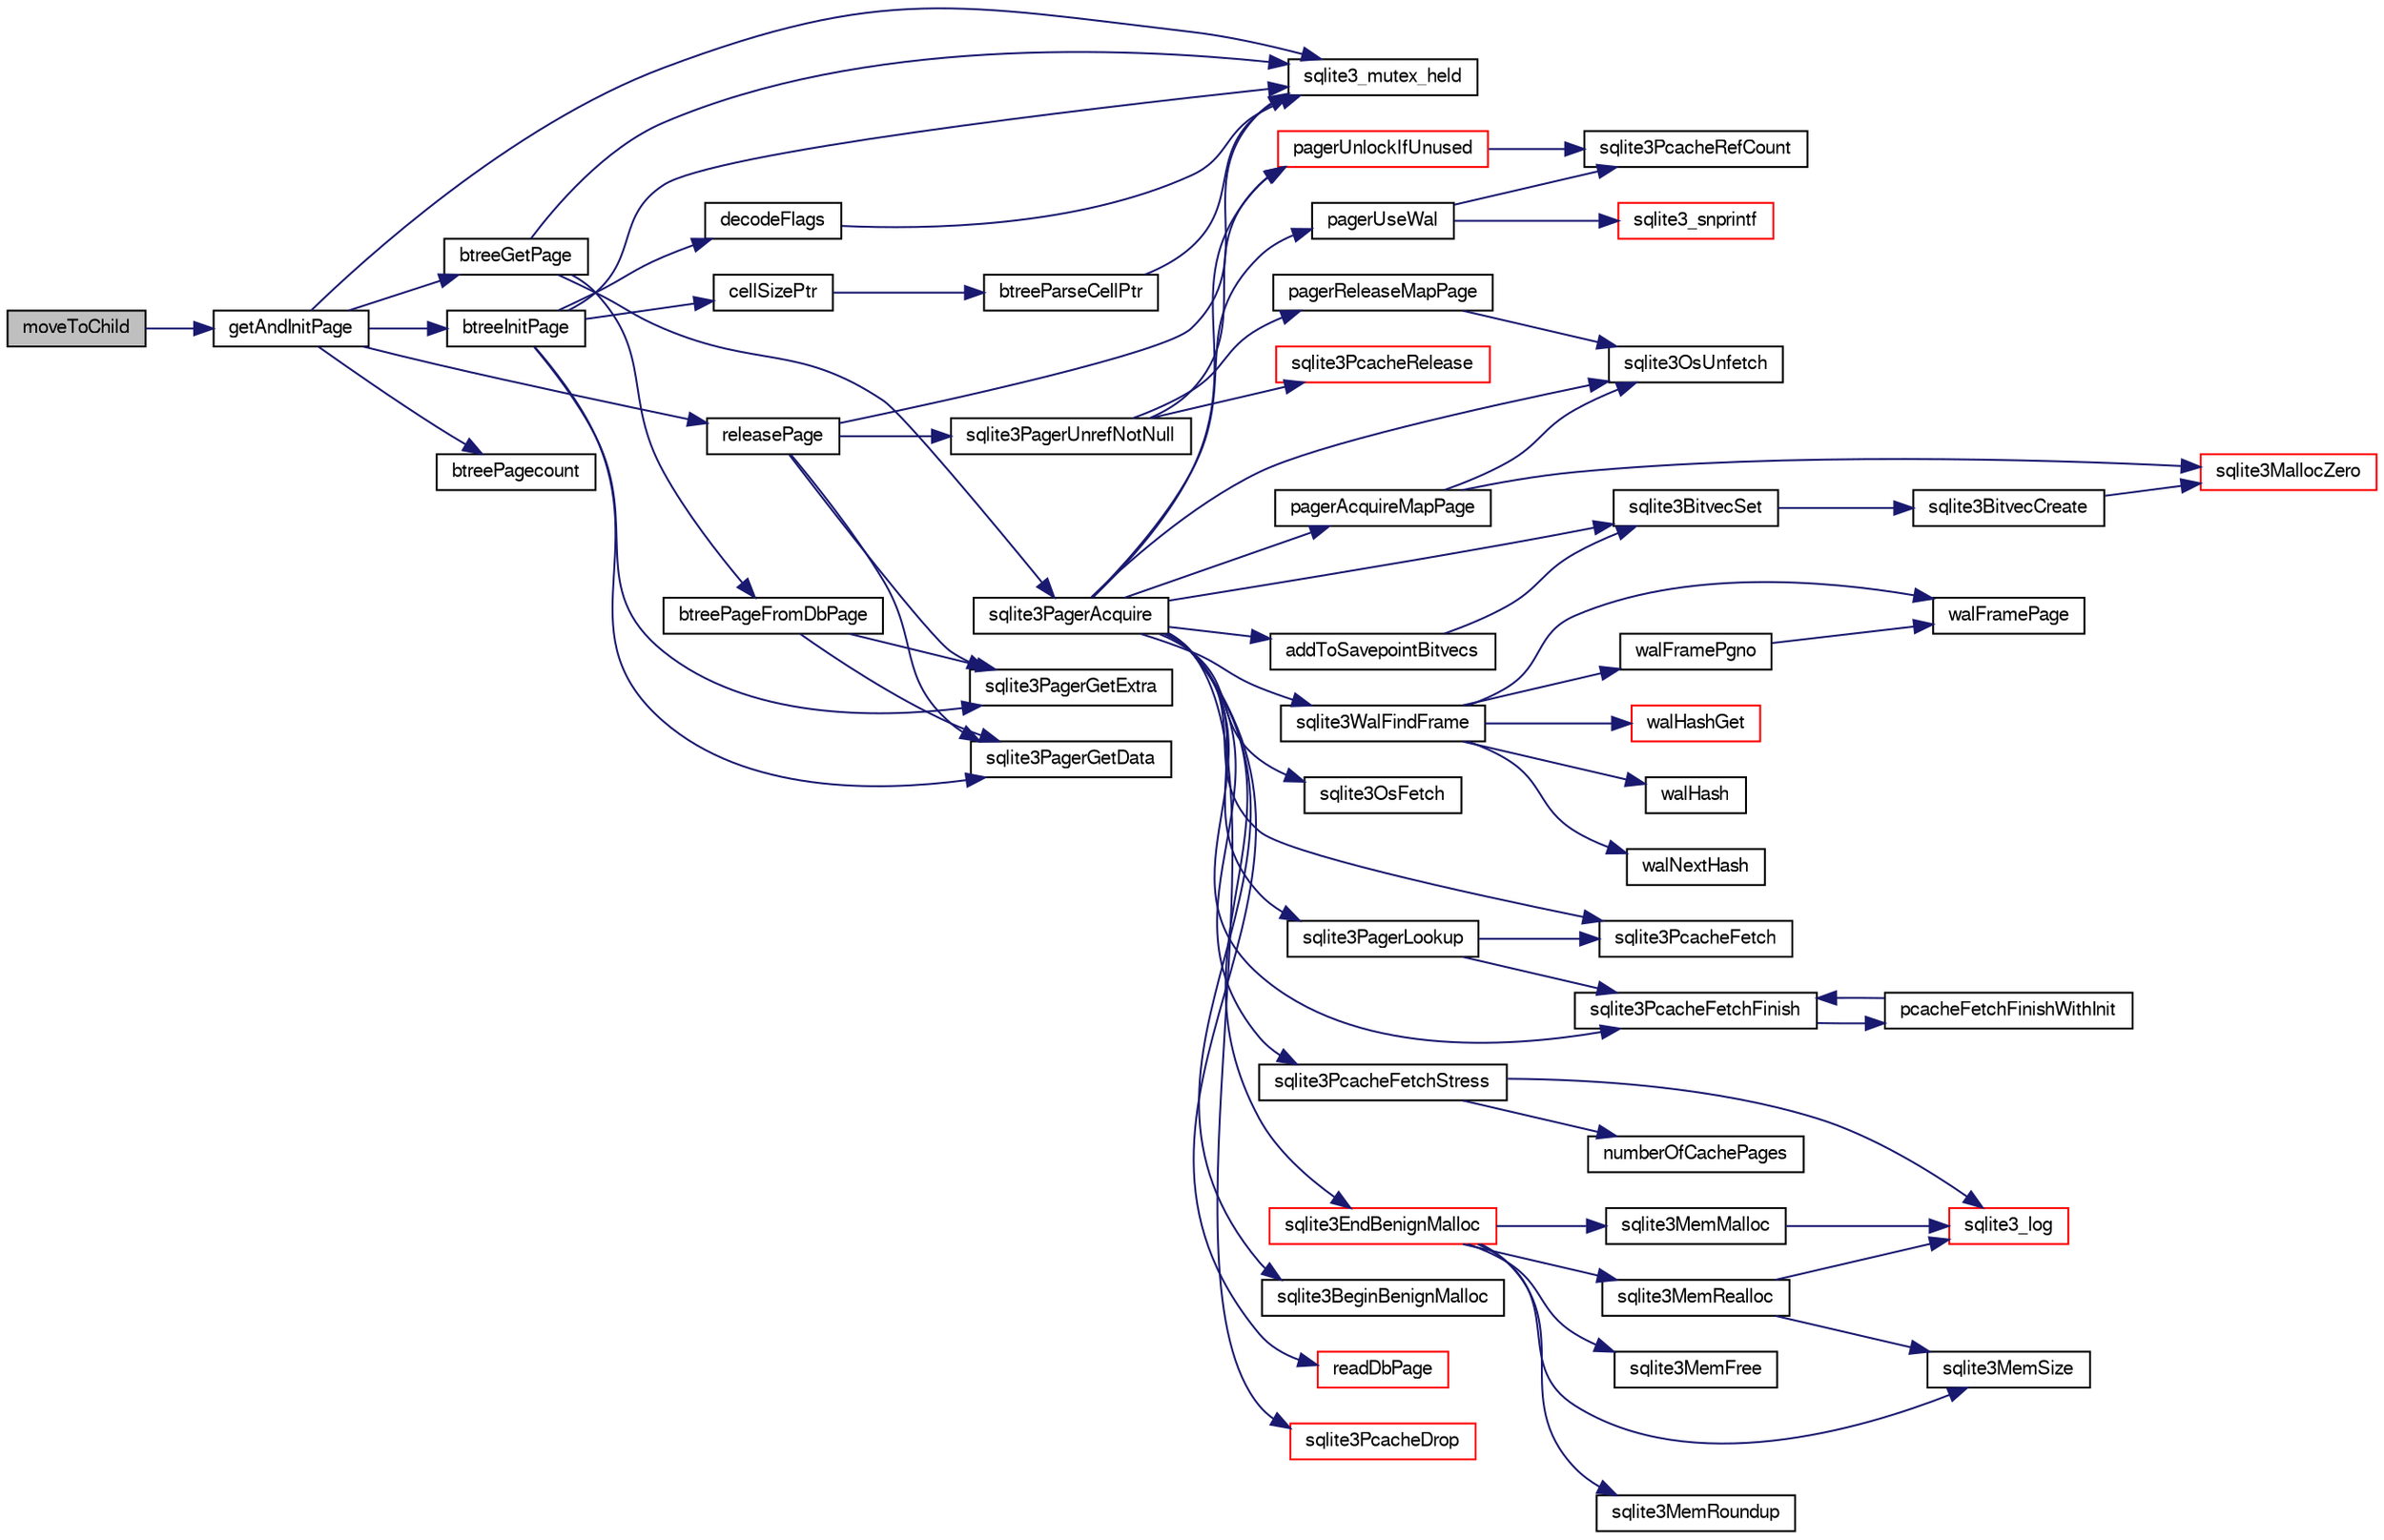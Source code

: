 digraph "moveToChild"
{
  edge [fontname="FreeSans",fontsize="10",labelfontname="FreeSans",labelfontsize="10"];
  node [fontname="FreeSans",fontsize="10",shape=record];
  rankdir="LR";
  Node169244 [label="moveToChild",height=0.2,width=0.4,color="black", fillcolor="grey75", style="filled", fontcolor="black"];
  Node169244 -> Node169245 [color="midnightblue",fontsize="10",style="solid",fontname="FreeSans"];
  Node169245 [label="getAndInitPage",height=0.2,width=0.4,color="black", fillcolor="white", style="filled",URL="$sqlite3_8c.html#ae85122d12808231a8d58459440a405ab"];
  Node169245 -> Node169246 [color="midnightblue",fontsize="10",style="solid",fontname="FreeSans"];
  Node169246 [label="sqlite3_mutex_held",height=0.2,width=0.4,color="black", fillcolor="white", style="filled",URL="$sqlite3_8c.html#acf77da68932b6bc163c5e68547ecc3e7"];
  Node169245 -> Node169247 [color="midnightblue",fontsize="10",style="solid",fontname="FreeSans"];
  Node169247 [label="btreePagecount",height=0.2,width=0.4,color="black", fillcolor="white", style="filled",URL="$sqlite3_8c.html#a9cc4ac11752c088db89d551ec1495a15"];
  Node169245 -> Node169248 [color="midnightblue",fontsize="10",style="solid",fontname="FreeSans"];
  Node169248 [label="btreeGetPage",height=0.2,width=0.4,color="black", fillcolor="white", style="filled",URL="$sqlite3_8c.html#ac59679e30ceb0190614fbd19a7feb6de"];
  Node169248 -> Node169246 [color="midnightblue",fontsize="10",style="solid",fontname="FreeSans"];
  Node169248 -> Node169249 [color="midnightblue",fontsize="10",style="solid",fontname="FreeSans"];
  Node169249 [label="sqlite3PagerAcquire",height=0.2,width=0.4,color="black", fillcolor="white", style="filled",URL="$sqlite3_8c.html#a22a53daafd2bd778cda390312651f994"];
  Node169249 -> Node169250 [color="midnightblue",fontsize="10",style="solid",fontname="FreeSans"];
  Node169250 [label="pagerUseWal",height=0.2,width=0.4,color="black", fillcolor="white", style="filled",URL="$sqlite3_8c.html#a31def80bfe1de9284d635ba190a5eb68"];
  Node169250 -> Node169251 [color="midnightblue",fontsize="10",style="solid",fontname="FreeSans"];
  Node169251 [label="sqlite3PcacheRefCount",height=0.2,width=0.4,color="black", fillcolor="white", style="filled",URL="$sqlite3_8c.html#adee2536d23ec9628e0883ccab03b3429"];
  Node169250 -> Node169252 [color="midnightblue",fontsize="10",style="solid",fontname="FreeSans"];
  Node169252 [label="sqlite3_snprintf",height=0.2,width=0.4,color="red", fillcolor="white", style="filled",URL="$sqlite3_8c.html#aa2695a752e971577f5784122f2013c40"];
  Node169249 -> Node169533 [color="midnightblue",fontsize="10",style="solid",fontname="FreeSans"];
  Node169533 [label="sqlite3WalFindFrame",height=0.2,width=0.4,color="black", fillcolor="white", style="filled",URL="$sqlite3_8c.html#a70d73def3adcc264f500a63178742708"];
  Node169533 -> Node169534 [color="midnightblue",fontsize="10",style="solid",fontname="FreeSans"];
  Node169534 [label="walFramePage",height=0.2,width=0.4,color="black", fillcolor="white", style="filled",URL="$sqlite3_8c.html#a067e7452317d6a1c19674376ae969f1f"];
  Node169533 -> Node169535 [color="midnightblue",fontsize="10",style="solid",fontname="FreeSans"];
  Node169535 [label="walHashGet",height=0.2,width=0.4,color="red", fillcolor="white", style="filled",URL="$sqlite3_8c.html#ae19bbc16575c591b6e0aee0aed2cfaf3"];
  Node169533 -> Node169540 [color="midnightblue",fontsize="10",style="solid",fontname="FreeSans"];
  Node169540 [label="walHash",height=0.2,width=0.4,color="black", fillcolor="white", style="filled",URL="$sqlite3_8c.html#a1d1aa852a3a505567009b451c23af38c"];
  Node169533 -> Node169541 [color="midnightblue",fontsize="10",style="solid",fontname="FreeSans"];
  Node169541 [label="walNextHash",height=0.2,width=0.4,color="black", fillcolor="white", style="filled",URL="$sqlite3_8c.html#a62e11e0d73d30dc749eb23c6d28904c1"];
  Node169533 -> Node169542 [color="midnightblue",fontsize="10",style="solid",fontname="FreeSans"];
  Node169542 [label="walFramePgno",height=0.2,width=0.4,color="black", fillcolor="white", style="filled",URL="$sqlite3_8c.html#a3fd5c9b2449525622e72f95ac5cbf218"];
  Node169542 -> Node169534 [color="midnightblue",fontsize="10",style="solid",fontname="FreeSans"];
  Node169249 -> Node169538 [color="midnightblue",fontsize="10",style="solid",fontname="FreeSans"];
  Node169538 [label="sqlite3OsFetch",height=0.2,width=0.4,color="black", fillcolor="white", style="filled",URL="$sqlite3_8c.html#ab5b9137b375d5d8a8c216a644056cba7"];
  Node169249 -> Node169543 [color="midnightblue",fontsize="10",style="solid",fontname="FreeSans"];
  Node169543 [label="sqlite3PagerLookup",height=0.2,width=0.4,color="black", fillcolor="white", style="filled",URL="$sqlite3_8c.html#a1252ec03814f64eed236cfb21094cafd"];
  Node169543 -> Node169544 [color="midnightblue",fontsize="10",style="solid",fontname="FreeSans"];
  Node169544 [label="sqlite3PcacheFetch",height=0.2,width=0.4,color="black", fillcolor="white", style="filled",URL="$sqlite3_8c.html#a51a10151c5ec2c1c9e6fd615e95a3450"];
  Node169543 -> Node169545 [color="midnightblue",fontsize="10",style="solid",fontname="FreeSans"];
  Node169545 [label="sqlite3PcacheFetchFinish",height=0.2,width=0.4,color="black", fillcolor="white", style="filled",URL="$sqlite3_8c.html#a21f330cb082d63a111f64257e823a4b1"];
  Node169545 -> Node169546 [color="midnightblue",fontsize="10",style="solid",fontname="FreeSans"];
  Node169546 [label="pcacheFetchFinishWithInit",height=0.2,width=0.4,color="black", fillcolor="white", style="filled",URL="$sqlite3_8c.html#aa202d18b38a90f758ff6ccfc956920eb"];
  Node169546 -> Node169545 [color="midnightblue",fontsize="10",style="solid",fontname="FreeSans"];
  Node169249 -> Node169547 [color="midnightblue",fontsize="10",style="solid",fontname="FreeSans"];
  Node169547 [label="pagerAcquireMapPage",height=0.2,width=0.4,color="black", fillcolor="white", style="filled",URL="$sqlite3_8c.html#affc12640bbd7572ae41f1943f3b8bb3b"];
  Node169547 -> Node169285 [color="midnightblue",fontsize="10",style="solid",fontname="FreeSans"];
  Node169285 [label="sqlite3MallocZero",height=0.2,width=0.4,color="red", fillcolor="white", style="filled",URL="$sqlite3_8c.html#ab3e07a30b9b5471f9f5e8f9cb7229934"];
  Node169547 -> Node169539 [color="midnightblue",fontsize="10",style="solid",fontname="FreeSans"];
  Node169539 [label="sqlite3OsUnfetch",height=0.2,width=0.4,color="black", fillcolor="white", style="filled",URL="$sqlite3_8c.html#abc0da72cb8b8989cf8708b572fe5fef4"];
  Node169249 -> Node169539 [color="midnightblue",fontsize="10",style="solid",fontname="FreeSans"];
  Node169249 -> Node169544 [color="midnightblue",fontsize="10",style="solid",fontname="FreeSans"];
  Node169249 -> Node169548 [color="midnightblue",fontsize="10",style="solid",fontname="FreeSans"];
  Node169548 [label="sqlite3PcacheFetchStress",height=0.2,width=0.4,color="black", fillcolor="white", style="filled",URL="$sqlite3_8c.html#a83644ab4d77e1649ae5336b659edb351"];
  Node169548 -> Node169302 [color="midnightblue",fontsize="10",style="solid",fontname="FreeSans"];
  Node169302 [label="sqlite3_log",height=0.2,width=0.4,color="red", fillcolor="white", style="filled",URL="$sqlite3_8c.html#a298c9699bf9c143662c6b1fec4b2dc3b"];
  Node169548 -> Node169549 [color="midnightblue",fontsize="10",style="solid",fontname="FreeSans"];
  Node169549 [label="numberOfCachePages",height=0.2,width=0.4,color="black", fillcolor="white", style="filled",URL="$sqlite3_8c.html#a0b88ce0be99c4ea2b2098317162fb590"];
  Node169249 -> Node169545 [color="midnightblue",fontsize="10",style="solid",fontname="FreeSans"];
  Node169249 -> Node169326 [color="midnightblue",fontsize="10",style="solid",fontname="FreeSans"];
  Node169326 [label="sqlite3BeginBenignMalloc",height=0.2,width=0.4,color="black", fillcolor="white", style="filled",URL="$sqlite3_8c.html#a3344c0e2b1b6df701a1cb326602fac14"];
  Node169249 -> Node169550 [color="midnightblue",fontsize="10",style="solid",fontname="FreeSans"];
  Node169550 [label="sqlite3BitvecSet",height=0.2,width=0.4,color="black", fillcolor="white", style="filled",URL="$sqlite3_8c.html#a1f3c6d64d5d889e451d6725b1eb458be"];
  Node169550 -> Node169551 [color="midnightblue",fontsize="10",style="solid",fontname="FreeSans"];
  Node169551 [label="sqlite3BitvecCreate",height=0.2,width=0.4,color="black", fillcolor="white", style="filled",URL="$sqlite3_8c.html#a0a60c2422cf28790767f5bc7598514ee"];
  Node169551 -> Node169285 [color="midnightblue",fontsize="10",style="solid",fontname="FreeSans"];
  Node169249 -> Node169552 [color="midnightblue",fontsize="10",style="solid",fontname="FreeSans"];
  Node169552 [label="addToSavepointBitvecs",height=0.2,width=0.4,color="black", fillcolor="white", style="filled",URL="$sqlite3_8c.html#aa2e9bb02bb6975d83ec875f0792792f0"];
  Node169552 -> Node169550 [color="midnightblue",fontsize="10",style="solid",fontname="FreeSans"];
  Node169249 -> Node169327 [color="midnightblue",fontsize="10",style="solid",fontname="FreeSans"];
  Node169327 [label="sqlite3EndBenignMalloc",height=0.2,width=0.4,color="red", fillcolor="white", style="filled",URL="$sqlite3_8c.html#a4582127cc64d483dc66c7acf9d8d8fbb"];
  Node169327 -> Node169301 [color="midnightblue",fontsize="10",style="solid",fontname="FreeSans"];
  Node169301 [label="sqlite3MemMalloc",height=0.2,width=0.4,color="black", fillcolor="white", style="filled",URL="$sqlite3_8c.html#a53157f1a669f949332f44ca9f15c0a43"];
  Node169301 -> Node169302 [color="midnightblue",fontsize="10",style="solid",fontname="FreeSans"];
  Node169327 -> Node169306 [color="midnightblue",fontsize="10",style="solid",fontname="FreeSans"];
  Node169306 [label="sqlite3MemFree",height=0.2,width=0.4,color="black", fillcolor="white", style="filled",URL="$sqlite3_8c.html#a4198492989c7a427e3d704c06058850a"];
  Node169327 -> Node169307 [color="midnightblue",fontsize="10",style="solid",fontname="FreeSans"];
  Node169307 [label="sqlite3MemRealloc",height=0.2,width=0.4,color="black", fillcolor="white", style="filled",URL="$sqlite3_8c.html#addd043cc5742c3b0cf536763cd4e6948"];
  Node169307 -> Node169302 [color="midnightblue",fontsize="10",style="solid",fontname="FreeSans"];
  Node169307 -> Node169308 [color="midnightblue",fontsize="10",style="solid",fontname="FreeSans"];
  Node169308 [label="sqlite3MemSize",height=0.2,width=0.4,color="black", fillcolor="white", style="filled",URL="$sqlite3_8c.html#a564962938d56643e999de431c190f937"];
  Node169327 -> Node169308 [color="midnightblue",fontsize="10",style="solid",fontname="FreeSans"];
  Node169327 -> Node169309 [color="midnightblue",fontsize="10",style="solid",fontname="FreeSans"];
  Node169309 [label="sqlite3MemRoundup",height=0.2,width=0.4,color="black", fillcolor="white", style="filled",URL="$sqlite3_8c.html#ac9d66a2d2d224dfafcf6a49d48436ddc"];
  Node169249 -> Node169553 [color="midnightblue",fontsize="10",style="solid",fontname="FreeSans"];
  Node169553 [label="readDbPage",height=0.2,width=0.4,color="red", fillcolor="white", style="filled",URL="$sqlite3_8c.html#a1c4cca64dd97dda37d9be9cac94941a0"];
  Node169249 -> Node169556 [color="midnightblue",fontsize="10",style="solid",fontname="FreeSans"];
  Node169556 [label="sqlite3PcacheDrop",height=0.2,width=0.4,color="red", fillcolor="white", style="filled",URL="$sqlite3_8c.html#a78667811e7a2a7e75117cd6ec9cf6486"];
  Node169249 -> Node169558 [color="midnightblue",fontsize="10",style="solid",fontname="FreeSans"];
  Node169558 [label="pagerUnlockIfUnused",height=0.2,width=0.4,color="red", fillcolor="white", style="filled",URL="$sqlite3_8c.html#abf547f4276efb6f10262f7fde1e4d065"];
  Node169558 -> Node169251 [color="midnightblue",fontsize="10",style="solid",fontname="FreeSans"];
  Node169248 -> Node169663 [color="midnightblue",fontsize="10",style="solid",fontname="FreeSans"];
  Node169663 [label="btreePageFromDbPage",height=0.2,width=0.4,color="black", fillcolor="white", style="filled",URL="$sqlite3_8c.html#a148c0bf09d4ef14a49e0e7a2c0506c80"];
  Node169663 -> Node169630 [color="midnightblue",fontsize="10",style="solid",fontname="FreeSans"];
  Node169630 [label="sqlite3PagerGetExtra",height=0.2,width=0.4,color="black", fillcolor="white", style="filled",URL="$sqlite3_8c.html#a48e879a6d20f06f27390973ab8d59bd7"];
  Node169663 -> Node169629 [color="midnightblue",fontsize="10",style="solid",fontname="FreeSans"];
  Node169629 [label="sqlite3PagerGetData",height=0.2,width=0.4,color="black", fillcolor="white", style="filled",URL="$sqlite3_8c.html#a9dd340e56fb4b7fad4df339595b8d8a2"];
  Node169245 -> Node169664 [color="midnightblue",fontsize="10",style="solid",fontname="FreeSans"];
  Node169664 [label="btreeInitPage",height=0.2,width=0.4,color="black", fillcolor="white", style="filled",URL="$sqlite3_8c.html#a3fbef3abda22e9a3f72c2873ec0b26a3"];
  Node169664 -> Node169246 [color="midnightblue",fontsize="10",style="solid",fontname="FreeSans"];
  Node169664 -> Node169630 [color="midnightblue",fontsize="10",style="solid",fontname="FreeSans"];
  Node169664 -> Node169629 [color="midnightblue",fontsize="10",style="solid",fontname="FreeSans"];
  Node169664 -> Node169665 [color="midnightblue",fontsize="10",style="solid",fontname="FreeSans"];
  Node169665 [label="decodeFlags",height=0.2,width=0.4,color="black", fillcolor="white", style="filled",URL="$sqlite3_8c.html#acb168e46383706f31cefd555da235eae"];
  Node169665 -> Node169246 [color="midnightblue",fontsize="10",style="solid",fontname="FreeSans"];
  Node169664 -> Node169666 [color="midnightblue",fontsize="10",style="solid",fontname="FreeSans"];
  Node169666 [label="cellSizePtr",height=0.2,width=0.4,color="black", fillcolor="white", style="filled",URL="$sqlite3_8c.html#a6c95c9aac1c8a00490e36674f43e76ec"];
  Node169666 -> Node169667 [color="midnightblue",fontsize="10",style="solid",fontname="FreeSans"];
  Node169667 [label="btreeParseCellPtr",height=0.2,width=0.4,color="black", fillcolor="white", style="filled",URL="$sqlite3_8c.html#a1eba22ca0ddf563de0b29c64551c759f"];
  Node169667 -> Node169246 [color="midnightblue",fontsize="10",style="solid",fontname="FreeSans"];
  Node169245 -> Node169668 [color="midnightblue",fontsize="10",style="solid",fontname="FreeSans"];
  Node169668 [label="releasePage",height=0.2,width=0.4,color="black", fillcolor="white", style="filled",URL="$sqlite3_8c.html#a92c6fb14f9bcf117440c35116c26d6c4"];
  Node169668 -> Node169630 [color="midnightblue",fontsize="10",style="solid",fontname="FreeSans"];
  Node169668 -> Node169629 [color="midnightblue",fontsize="10",style="solid",fontname="FreeSans"];
  Node169668 -> Node169246 [color="midnightblue",fontsize="10",style="solid",fontname="FreeSans"];
  Node169668 -> Node169572 [color="midnightblue",fontsize="10",style="solid",fontname="FreeSans"];
  Node169572 [label="sqlite3PagerUnrefNotNull",height=0.2,width=0.4,color="black", fillcolor="white", style="filled",URL="$sqlite3_8c.html#a4b314f96f09f5c68c94672e420e31ab9"];
  Node169572 -> Node169573 [color="midnightblue",fontsize="10",style="solid",fontname="FreeSans"];
  Node169573 [label="pagerReleaseMapPage",height=0.2,width=0.4,color="black", fillcolor="white", style="filled",URL="$sqlite3_8c.html#aefa288f9febba49488ab634f8b0d5f6d"];
  Node169573 -> Node169539 [color="midnightblue",fontsize="10",style="solid",fontname="FreeSans"];
  Node169572 -> Node169574 [color="midnightblue",fontsize="10",style="solid",fontname="FreeSans"];
  Node169574 [label="sqlite3PcacheRelease",height=0.2,width=0.4,color="red", fillcolor="white", style="filled",URL="$sqlite3_8c.html#ad07fc7a8130ad1e77861f345084b1b83"];
  Node169572 -> Node169558 [color="midnightblue",fontsize="10",style="solid",fontname="FreeSans"];
}
